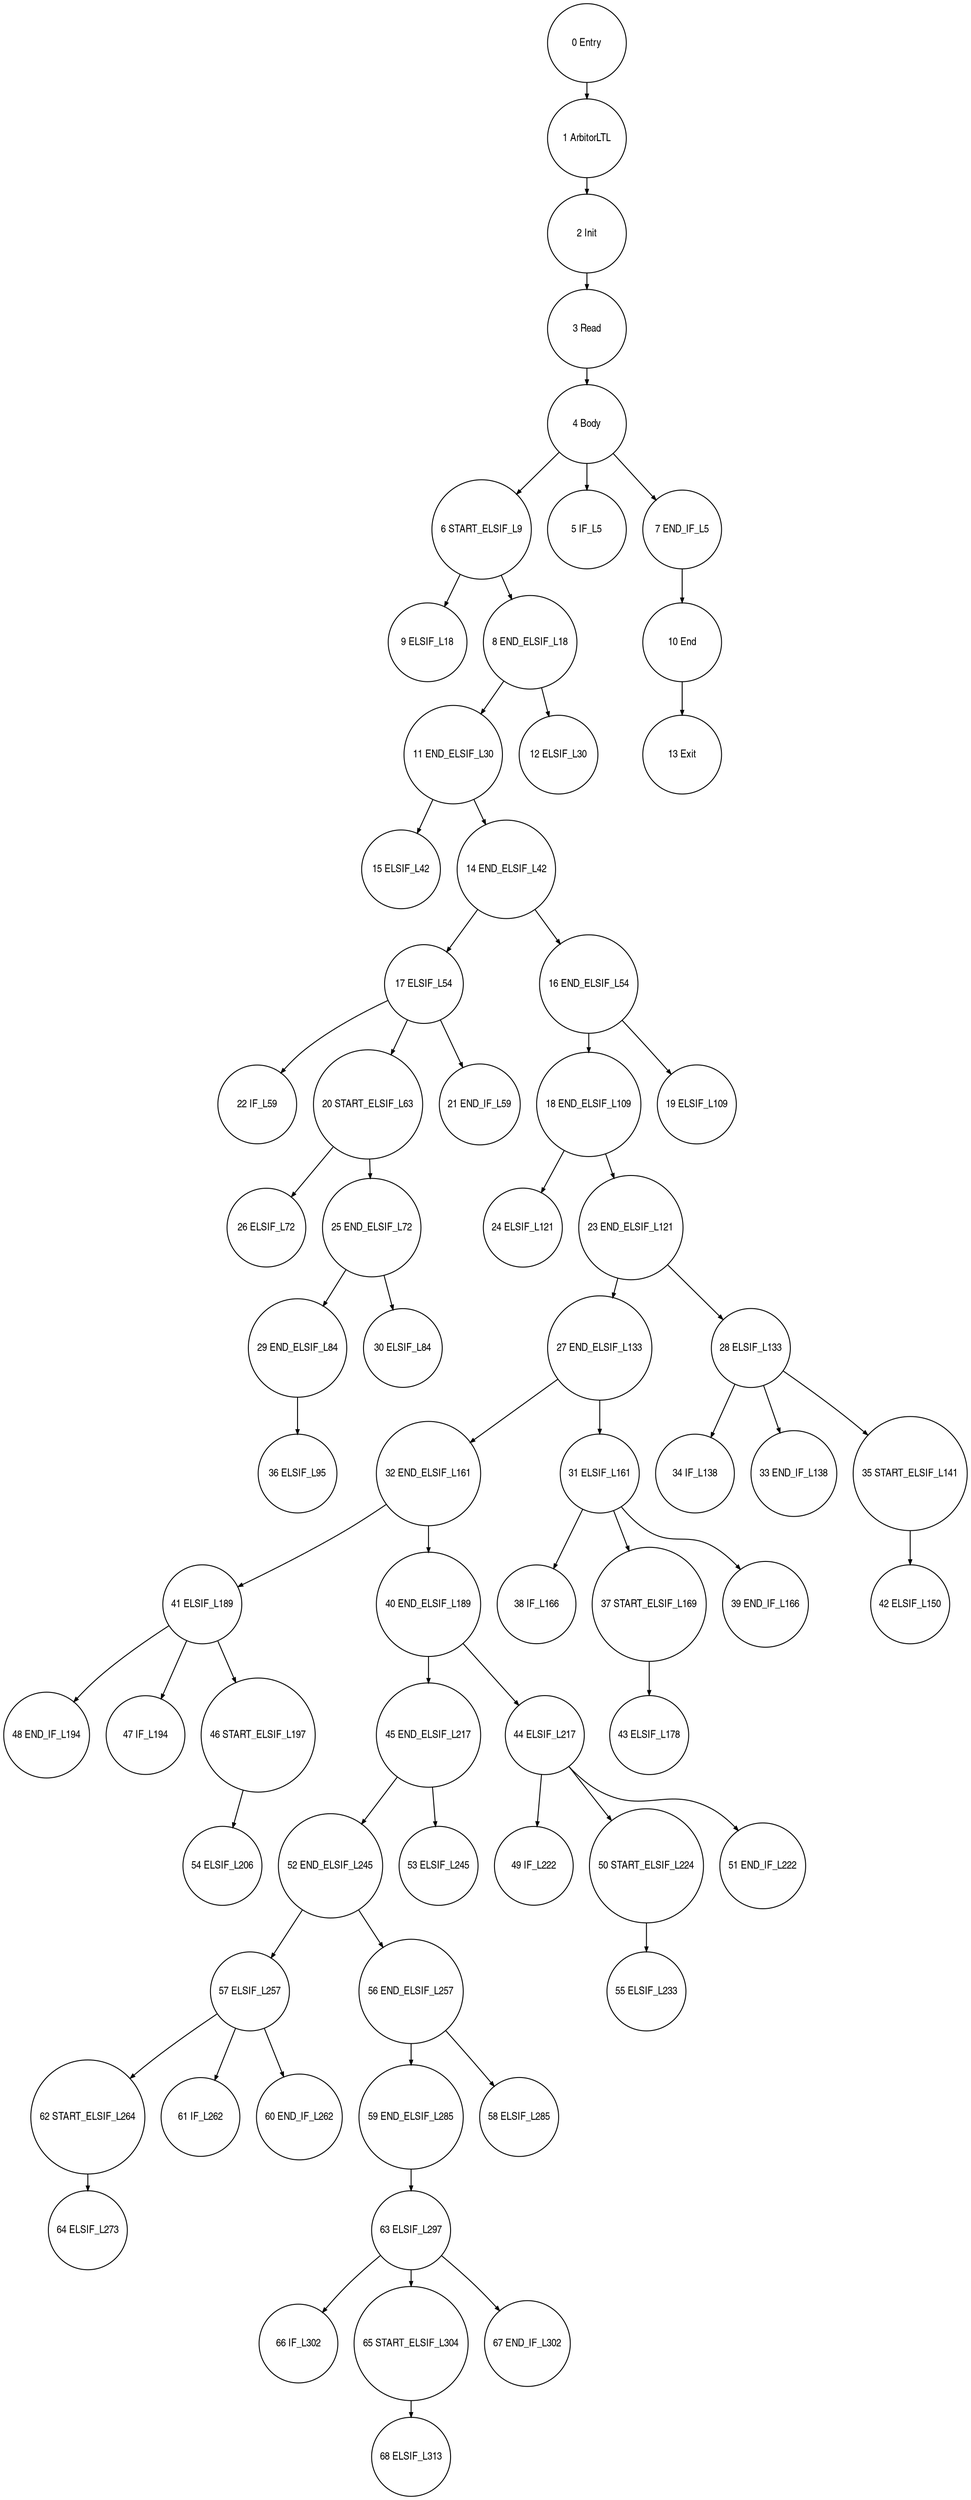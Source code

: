digraph G {
  ranksep=.25;
  edge [arrowsize=.5]
  node [shape=circle, fontname="ArialNarrow",
        fontsize=12,  height=1.2];
  "13 Exit"; "62 START_ELSIF_L264"; "24 ELSIF_L121"; "54 ELSIF_L206"; "17 ELSIF_L54"; "32 END_ELSIF_L161"; "42 ELSIF_L150"; "55 ELSIF_L233"; "34 IF_L138"; "6 START_ELSIF_L9"; "36 ELSIF_L95"; "33 END_IF_L138"; "18 END_ELSIF_L109"; "68 ELSIF_L313"; "11 END_ELSIF_L30"; "26 ELSIF_L72"; "9 ELSIF_L18"; "22 IF_L59"; "45 END_ELSIF_L217"; "29 END_ELSIF_L84"; "66 IF_L302"; "35 START_ELSIF_L141"; "0 Entry"; "48 END_IF_L194"; "15 ELSIF_L42"; "49 IF_L222"; "20 START_ELSIF_L63"; "61 IF_L262"; "50 START_ELSIF_L224"; "63 ELSIF_L297"; "1 ArbitorLTL"; "43 ELSIF_L178"; "4 Body"; "19 ELSIF_L109"; "41 ELSIF_L189"; "12 ELSIF_L30"; "47 IF_L194"; "38 IF_L166"; "40 END_ELSIF_L189"; "37 START_ELSIF_L169"; "8 END_ELSIF_L18"; "14 END_ELSIF_L42"; "39 END_IF_L166"; "52 END_ELSIF_L245"; "5 IF_L5"; "53 ELSIF_L245"; "60 END_IF_L262"; "27 END_ELSIF_L133"; "30 ELSIF_L84"; "59 END_ELSIF_L285"; "7 END_IF_L5"; "44 ELSIF_L217"; "64 ELSIF_L273"; "2 Init"; "28 ELSIF_L133"; "10 End"; "57 ELSIF_L257"; "51 END_IF_L222"; "65 START_ELSIF_L304"; "25 END_ELSIF_L72"; "16 END_ELSIF_L54"; "3 Read"; "56 END_ELSIF_L257"; "67 END_IF_L302"; "46 START_ELSIF_L197"; "23 END_ELSIF_L121"; "31 ELSIF_L161"; "21 END_IF_L59"; "58 ELSIF_L285"; 
  "27 END_ELSIF_L133" -> "31 ELSIF_L161";
  "27 END_ELSIF_L133" -> "32 END_ELSIF_L161";
  "37 START_ELSIF_L169" -> "43 ELSIF_L178";
  "3 Read" -> "4 Body";
  "2 Init" -> "3 Read";
  "52 END_ELSIF_L245" -> "56 END_ELSIF_L257";
  "52 END_ELSIF_L245" -> "57 ELSIF_L257";
  "31 ELSIF_L161" -> "37 START_ELSIF_L169";
  "31 ELSIF_L161" -> "38 IF_L166";
  "31 ELSIF_L161" -> "39 END_IF_L166";
  "8 END_ELSIF_L18" -> "11 END_ELSIF_L30";
  "8 END_ELSIF_L18" -> "12 ELSIF_L30";
  "16 END_ELSIF_L54" -> "18 END_ELSIF_L109";
  "16 END_ELSIF_L54" -> "19 ELSIF_L109";
  "7 END_IF_L5" -> "10 End";
  "45 END_ELSIF_L217" -> "52 END_ELSIF_L245";
  "45 END_ELSIF_L217" -> "53 ELSIF_L245";
  "6 START_ELSIF_L9" -> "8 END_ELSIF_L18";
  "6 START_ELSIF_L9" -> "9 ELSIF_L18";
  "56 END_ELSIF_L257" -> "58 ELSIF_L285";
  "56 END_ELSIF_L257" -> "59 END_ELSIF_L285";
  "10 End" -> "13 Exit";
  "35 START_ELSIF_L141" -> "42 ELSIF_L150";
  "62 START_ELSIF_L264" -> "64 ELSIF_L273";
  "57 ELSIF_L257" -> "60 END_IF_L262";
  "57 ELSIF_L257" -> "61 IF_L262";
  "57 ELSIF_L257" -> "62 START_ELSIF_L264";
  "14 END_ELSIF_L42" -> "16 END_ELSIF_L54";
  "14 END_ELSIF_L42" -> "17 ELSIF_L54";
  "50 START_ELSIF_L224" -> "55 ELSIF_L233";
  "63 ELSIF_L297" -> "65 START_ELSIF_L304";
  "63 ELSIF_L297" -> "66 IF_L302";
  "63 ELSIF_L297" -> "67 END_IF_L302";
  "28 ELSIF_L133" -> "33 END_IF_L138";
  "28 ELSIF_L133" -> "34 IF_L138";
  "28 ELSIF_L133" -> "35 START_ELSIF_L141";
  "65 START_ELSIF_L304" -> "68 ELSIF_L313";
  "0 Entry" -> "1 ArbitorLTL";
  "29 END_ELSIF_L84" -> "36 ELSIF_L95";
  "40 END_ELSIF_L189" -> "44 ELSIF_L217";
  "40 END_ELSIF_L189" -> "45 END_ELSIF_L217";
  "17 ELSIF_L54" -> "20 START_ELSIF_L63";
  "17 ELSIF_L54" -> "21 END_IF_L59";
  "17 ELSIF_L54" -> "22 IF_L59";
  "4 Body" -> "5 IF_L5";
  "4 Body" -> "6 START_ELSIF_L9";
  "4 Body" -> "7 END_IF_L5";
  "18 END_ELSIF_L109" -> "23 END_ELSIF_L121";
  "18 END_ELSIF_L109" -> "24 ELSIF_L121";
  "20 START_ELSIF_L63" -> "25 END_ELSIF_L72";
  "20 START_ELSIF_L63" -> "26 ELSIF_L72";
  "1 ArbitorLTL" -> "2 Init";
  "46 START_ELSIF_L197" -> "54 ELSIF_L206";
  "23 END_ELSIF_L121" -> "27 END_ELSIF_L133";
  "23 END_ELSIF_L121" -> "28 ELSIF_L133";
  "59 END_ELSIF_L285" -> "63 ELSIF_L297";
  "41 ELSIF_L189" -> "46 START_ELSIF_L197";
  "41 ELSIF_L189" -> "47 IF_L194";
  "41 ELSIF_L189" -> "48 END_IF_L194";
  "32 END_ELSIF_L161" -> "40 END_ELSIF_L189";
  "32 END_ELSIF_L161" -> "41 ELSIF_L189";
  "44 ELSIF_L217" -> "49 IF_L222";
  "44 ELSIF_L217" -> "50 START_ELSIF_L224";
  "44 ELSIF_L217" -> "51 END_IF_L222";
  "11 END_ELSIF_L30" -> "14 END_ELSIF_L42";
  "11 END_ELSIF_L30" -> "15 ELSIF_L42";
  "25 END_ELSIF_L72" -> "29 END_ELSIF_L84";
  "25 END_ELSIF_L72" -> "30 ELSIF_L84";
}
